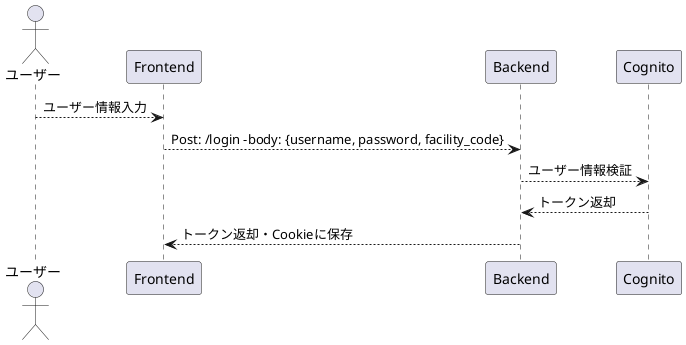 @startuml Login
Actor ユーザー
Participant Frontend as Front
Participant Backend as Back
Participant Cognito

ユーザー --> Front: ユーザー情報入力
Front --> Back: Post: /login -body: {username, password, facility_code}
Back --> Cognito: ユーザー情報検証
Cognito --> Back: トークン返却
Back --> Front: トークン返却・Cookieに保存

@enduml
```